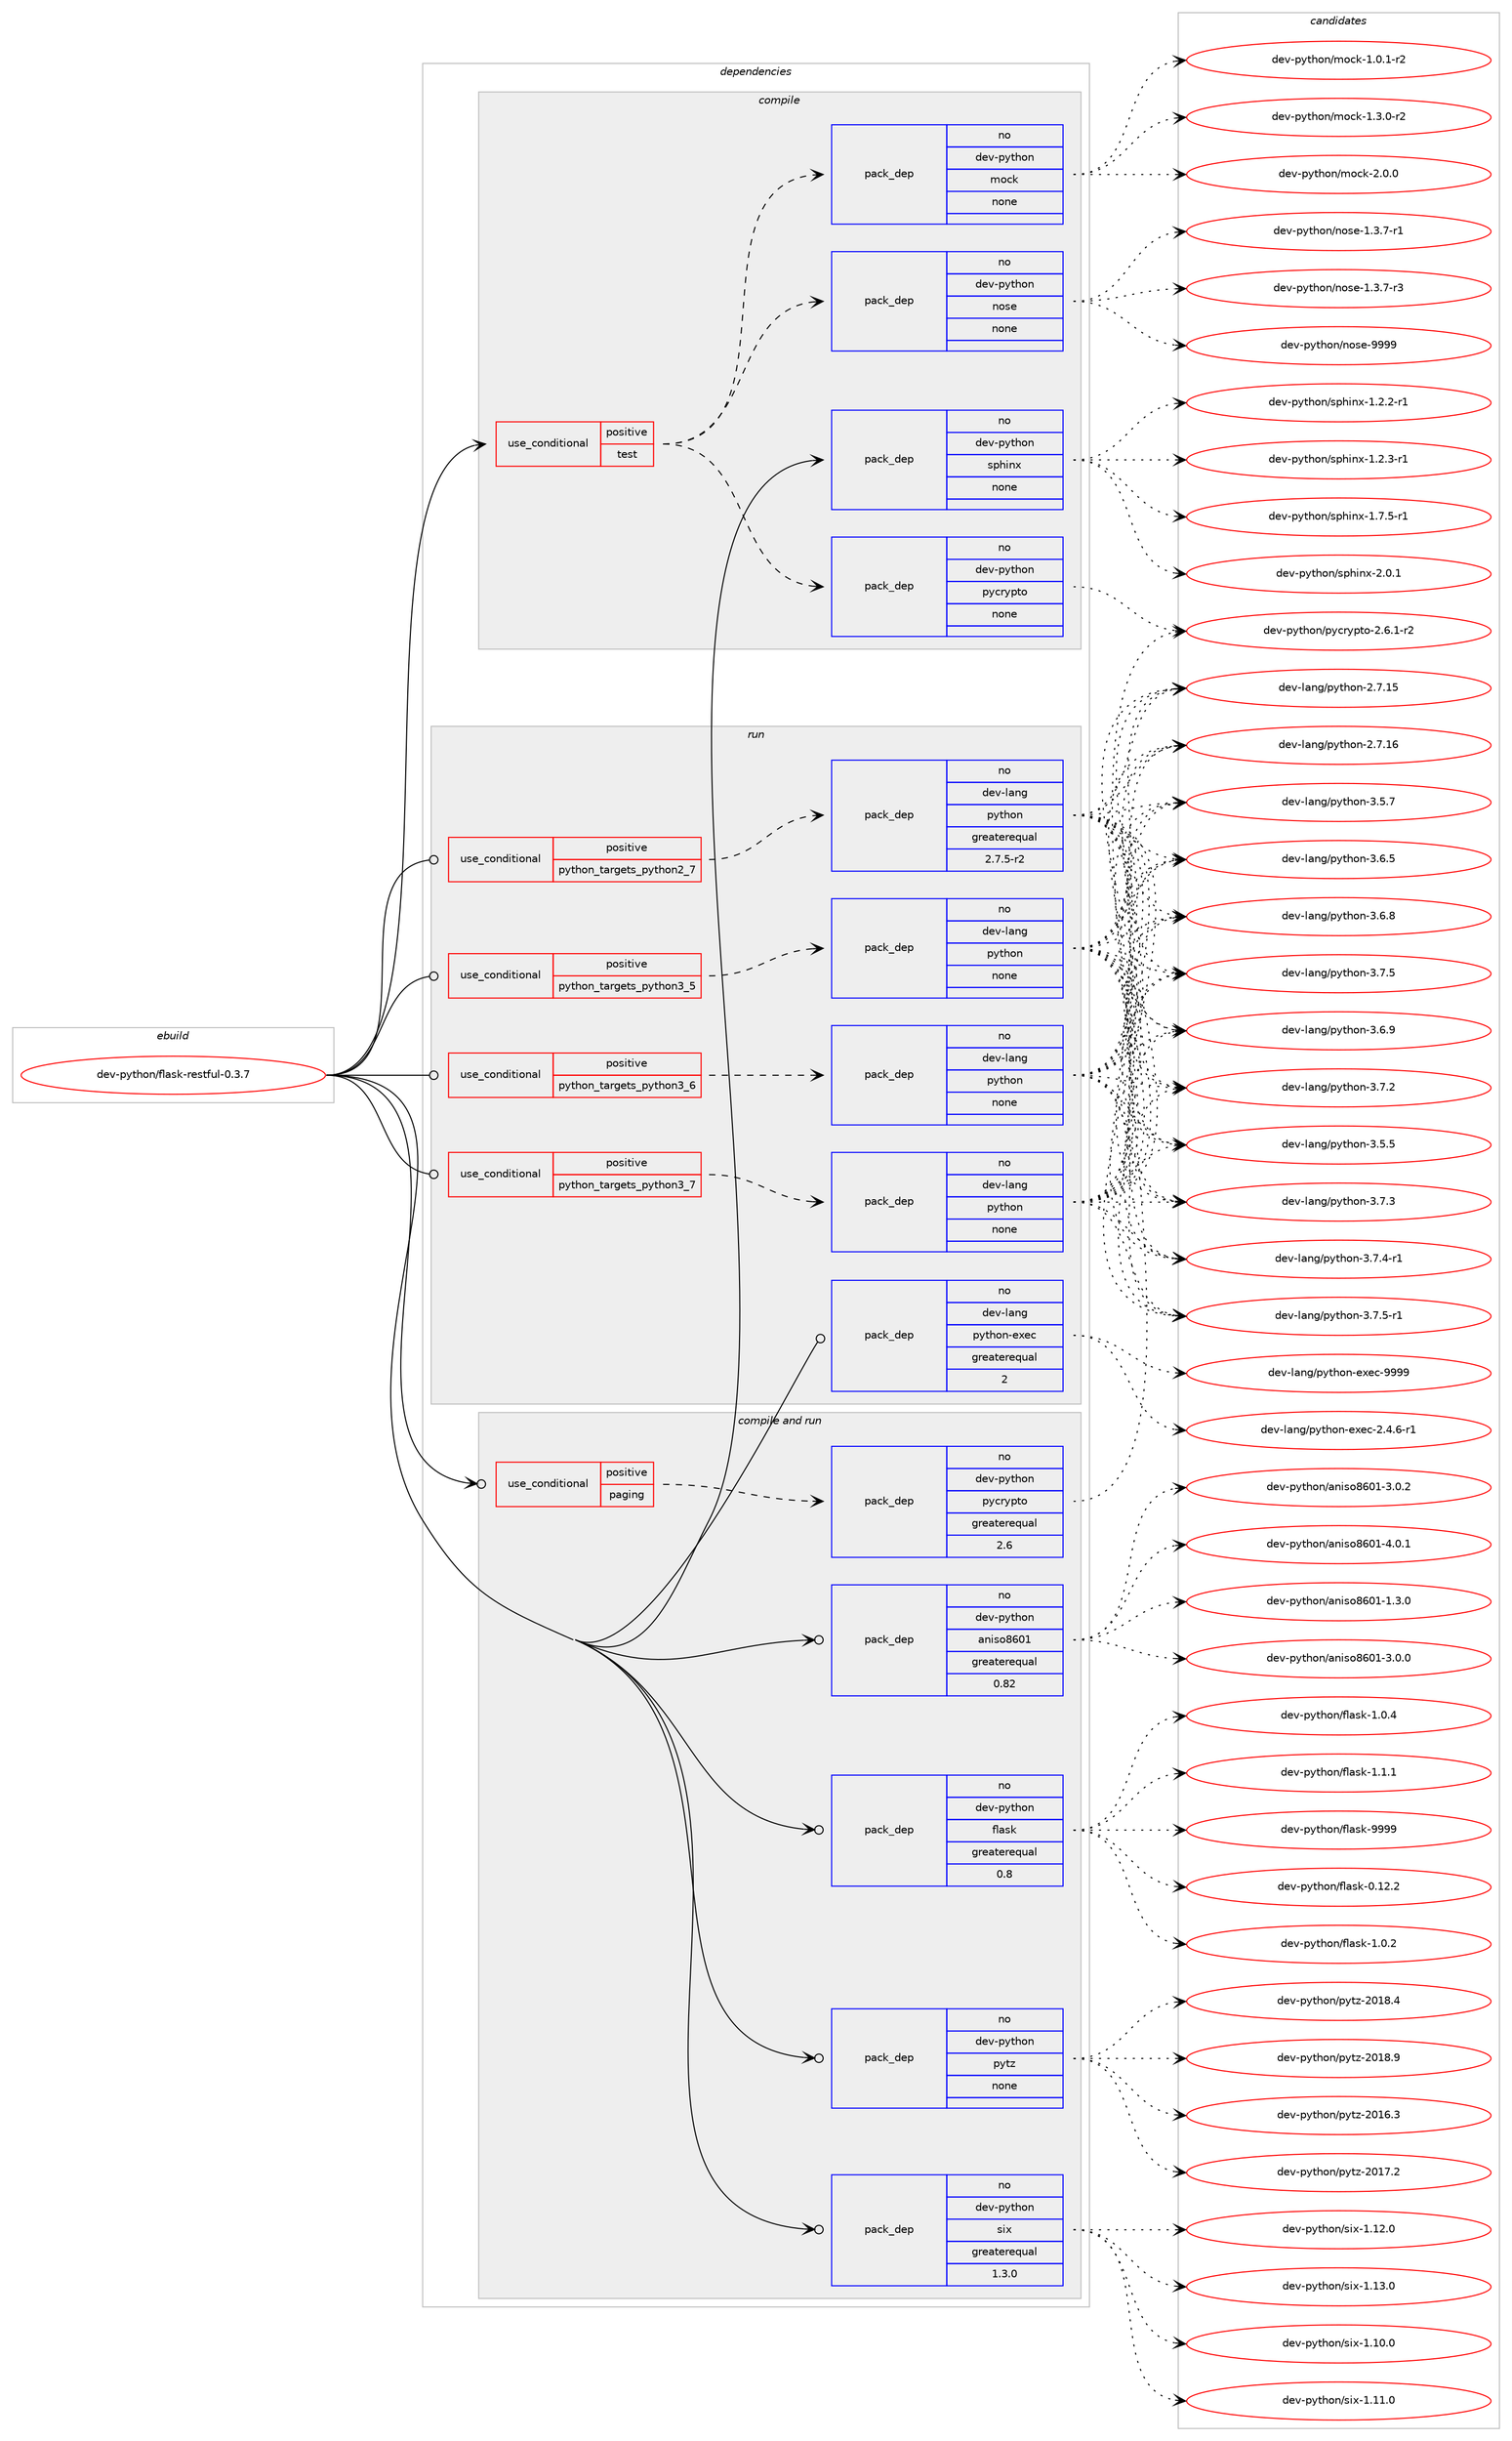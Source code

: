 digraph prolog {

# *************
# Graph options
# *************

newrank=true;
concentrate=true;
compound=true;
graph [rankdir=LR,fontname=Helvetica,fontsize=10,ranksep=1.5];#, ranksep=2.5, nodesep=0.2];
edge  [arrowhead=vee];
node  [fontname=Helvetica,fontsize=10];

# **********
# The ebuild
# **********

subgraph cluster_leftcol {
color=gray;
rank=same;
label=<<i>ebuild</i>>;
id [label="dev-python/flask-restful-0.3.7", color=red, width=4, href="../dev-python/flask-restful-0.3.7.svg"];
}

# ****************
# The dependencies
# ****************

subgraph cluster_midcol {
color=gray;
label=<<i>dependencies</i>>;
subgraph cluster_compile {
fillcolor="#eeeeee";
style=filled;
label=<<i>compile</i>>;
subgraph cond139594 {
dependency605339 [label=<<TABLE BORDER="0" CELLBORDER="1" CELLSPACING="0" CELLPADDING="4"><TR><TD ROWSPAN="3" CELLPADDING="10">use_conditional</TD></TR><TR><TD>positive</TD></TR><TR><TD>test</TD></TR></TABLE>>, shape=none, color=red];
subgraph pack453948 {
dependency605340 [label=<<TABLE BORDER="0" CELLBORDER="1" CELLSPACING="0" CELLPADDING="4" WIDTH="220"><TR><TD ROWSPAN="6" CELLPADDING="30">pack_dep</TD></TR><TR><TD WIDTH="110">no</TD></TR><TR><TD>dev-python</TD></TR><TR><TD>mock</TD></TR><TR><TD>none</TD></TR><TR><TD></TD></TR></TABLE>>, shape=none, color=blue];
}
dependency605339:e -> dependency605340:w [weight=20,style="dashed",arrowhead="vee"];
subgraph pack453949 {
dependency605341 [label=<<TABLE BORDER="0" CELLBORDER="1" CELLSPACING="0" CELLPADDING="4" WIDTH="220"><TR><TD ROWSPAN="6" CELLPADDING="30">pack_dep</TD></TR><TR><TD WIDTH="110">no</TD></TR><TR><TD>dev-python</TD></TR><TR><TD>nose</TD></TR><TR><TD>none</TD></TR><TR><TD></TD></TR></TABLE>>, shape=none, color=blue];
}
dependency605339:e -> dependency605341:w [weight=20,style="dashed",arrowhead="vee"];
subgraph pack453950 {
dependency605342 [label=<<TABLE BORDER="0" CELLBORDER="1" CELLSPACING="0" CELLPADDING="4" WIDTH="220"><TR><TD ROWSPAN="6" CELLPADDING="30">pack_dep</TD></TR><TR><TD WIDTH="110">no</TD></TR><TR><TD>dev-python</TD></TR><TR><TD>pycrypto</TD></TR><TR><TD>none</TD></TR><TR><TD></TD></TR></TABLE>>, shape=none, color=blue];
}
dependency605339:e -> dependency605342:w [weight=20,style="dashed",arrowhead="vee"];
}
id:e -> dependency605339:w [weight=20,style="solid",arrowhead="vee"];
subgraph pack453951 {
dependency605343 [label=<<TABLE BORDER="0" CELLBORDER="1" CELLSPACING="0" CELLPADDING="4" WIDTH="220"><TR><TD ROWSPAN="6" CELLPADDING="30">pack_dep</TD></TR><TR><TD WIDTH="110">no</TD></TR><TR><TD>dev-python</TD></TR><TR><TD>sphinx</TD></TR><TR><TD>none</TD></TR><TR><TD></TD></TR></TABLE>>, shape=none, color=blue];
}
id:e -> dependency605343:w [weight=20,style="solid",arrowhead="vee"];
}
subgraph cluster_compileandrun {
fillcolor="#eeeeee";
style=filled;
label=<<i>compile and run</i>>;
subgraph cond139595 {
dependency605344 [label=<<TABLE BORDER="0" CELLBORDER="1" CELLSPACING="0" CELLPADDING="4"><TR><TD ROWSPAN="3" CELLPADDING="10">use_conditional</TD></TR><TR><TD>positive</TD></TR><TR><TD>paging</TD></TR></TABLE>>, shape=none, color=red];
subgraph pack453952 {
dependency605345 [label=<<TABLE BORDER="0" CELLBORDER="1" CELLSPACING="0" CELLPADDING="4" WIDTH="220"><TR><TD ROWSPAN="6" CELLPADDING="30">pack_dep</TD></TR><TR><TD WIDTH="110">no</TD></TR><TR><TD>dev-python</TD></TR><TR><TD>pycrypto</TD></TR><TR><TD>greaterequal</TD></TR><TR><TD>2.6</TD></TR></TABLE>>, shape=none, color=blue];
}
dependency605344:e -> dependency605345:w [weight=20,style="dashed",arrowhead="vee"];
}
id:e -> dependency605344:w [weight=20,style="solid",arrowhead="odotvee"];
subgraph pack453953 {
dependency605346 [label=<<TABLE BORDER="0" CELLBORDER="1" CELLSPACING="0" CELLPADDING="4" WIDTH="220"><TR><TD ROWSPAN="6" CELLPADDING="30">pack_dep</TD></TR><TR><TD WIDTH="110">no</TD></TR><TR><TD>dev-python</TD></TR><TR><TD>aniso8601</TD></TR><TR><TD>greaterequal</TD></TR><TR><TD>0.82</TD></TR></TABLE>>, shape=none, color=blue];
}
id:e -> dependency605346:w [weight=20,style="solid",arrowhead="odotvee"];
subgraph pack453954 {
dependency605347 [label=<<TABLE BORDER="0" CELLBORDER="1" CELLSPACING="0" CELLPADDING="4" WIDTH="220"><TR><TD ROWSPAN="6" CELLPADDING="30">pack_dep</TD></TR><TR><TD WIDTH="110">no</TD></TR><TR><TD>dev-python</TD></TR><TR><TD>flask</TD></TR><TR><TD>greaterequal</TD></TR><TR><TD>0.8</TD></TR></TABLE>>, shape=none, color=blue];
}
id:e -> dependency605347:w [weight=20,style="solid",arrowhead="odotvee"];
subgraph pack453955 {
dependency605348 [label=<<TABLE BORDER="0" CELLBORDER="1" CELLSPACING="0" CELLPADDING="4" WIDTH="220"><TR><TD ROWSPAN="6" CELLPADDING="30">pack_dep</TD></TR><TR><TD WIDTH="110">no</TD></TR><TR><TD>dev-python</TD></TR><TR><TD>pytz</TD></TR><TR><TD>none</TD></TR><TR><TD></TD></TR></TABLE>>, shape=none, color=blue];
}
id:e -> dependency605348:w [weight=20,style="solid",arrowhead="odotvee"];
subgraph pack453956 {
dependency605349 [label=<<TABLE BORDER="0" CELLBORDER="1" CELLSPACING="0" CELLPADDING="4" WIDTH="220"><TR><TD ROWSPAN="6" CELLPADDING="30">pack_dep</TD></TR><TR><TD WIDTH="110">no</TD></TR><TR><TD>dev-python</TD></TR><TR><TD>six</TD></TR><TR><TD>greaterequal</TD></TR><TR><TD>1.3.0</TD></TR></TABLE>>, shape=none, color=blue];
}
id:e -> dependency605349:w [weight=20,style="solid",arrowhead="odotvee"];
}
subgraph cluster_run {
fillcolor="#eeeeee";
style=filled;
label=<<i>run</i>>;
subgraph cond139596 {
dependency605350 [label=<<TABLE BORDER="0" CELLBORDER="1" CELLSPACING="0" CELLPADDING="4"><TR><TD ROWSPAN="3" CELLPADDING="10">use_conditional</TD></TR><TR><TD>positive</TD></TR><TR><TD>python_targets_python2_7</TD></TR></TABLE>>, shape=none, color=red];
subgraph pack453957 {
dependency605351 [label=<<TABLE BORDER="0" CELLBORDER="1" CELLSPACING="0" CELLPADDING="4" WIDTH="220"><TR><TD ROWSPAN="6" CELLPADDING="30">pack_dep</TD></TR><TR><TD WIDTH="110">no</TD></TR><TR><TD>dev-lang</TD></TR><TR><TD>python</TD></TR><TR><TD>greaterequal</TD></TR><TR><TD>2.7.5-r2</TD></TR></TABLE>>, shape=none, color=blue];
}
dependency605350:e -> dependency605351:w [weight=20,style="dashed",arrowhead="vee"];
}
id:e -> dependency605350:w [weight=20,style="solid",arrowhead="odot"];
subgraph cond139597 {
dependency605352 [label=<<TABLE BORDER="0" CELLBORDER="1" CELLSPACING="0" CELLPADDING="4"><TR><TD ROWSPAN="3" CELLPADDING="10">use_conditional</TD></TR><TR><TD>positive</TD></TR><TR><TD>python_targets_python3_5</TD></TR></TABLE>>, shape=none, color=red];
subgraph pack453958 {
dependency605353 [label=<<TABLE BORDER="0" CELLBORDER="1" CELLSPACING="0" CELLPADDING="4" WIDTH="220"><TR><TD ROWSPAN="6" CELLPADDING="30">pack_dep</TD></TR><TR><TD WIDTH="110">no</TD></TR><TR><TD>dev-lang</TD></TR><TR><TD>python</TD></TR><TR><TD>none</TD></TR><TR><TD></TD></TR></TABLE>>, shape=none, color=blue];
}
dependency605352:e -> dependency605353:w [weight=20,style="dashed",arrowhead="vee"];
}
id:e -> dependency605352:w [weight=20,style="solid",arrowhead="odot"];
subgraph cond139598 {
dependency605354 [label=<<TABLE BORDER="0" CELLBORDER="1" CELLSPACING="0" CELLPADDING="4"><TR><TD ROWSPAN="3" CELLPADDING="10">use_conditional</TD></TR><TR><TD>positive</TD></TR><TR><TD>python_targets_python3_6</TD></TR></TABLE>>, shape=none, color=red];
subgraph pack453959 {
dependency605355 [label=<<TABLE BORDER="0" CELLBORDER="1" CELLSPACING="0" CELLPADDING="4" WIDTH="220"><TR><TD ROWSPAN="6" CELLPADDING="30">pack_dep</TD></TR><TR><TD WIDTH="110">no</TD></TR><TR><TD>dev-lang</TD></TR><TR><TD>python</TD></TR><TR><TD>none</TD></TR><TR><TD></TD></TR></TABLE>>, shape=none, color=blue];
}
dependency605354:e -> dependency605355:w [weight=20,style="dashed",arrowhead="vee"];
}
id:e -> dependency605354:w [weight=20,style="solid",arrowhead="odot"];
subgraph cond139599 {
dependency605356 [label=<<TABLE BORDER="0" CELLBORDER="1" CELLSPACING="0" CELLPADDING="4"><TR><TD ROWSPAN="3" CELLPADDING="10">use_conditional</TD></TR><TR><TD>positive</TD></TR><TR><TD>python_targets_python3_7</TD></TR></TABLE>>, shape=none, color=red];
subgraph pack453960 {
dependency605357 [label=<<TABLE BORDER="0" CELLBORDER="1" CELLSPACING="0" CELLPADDING="4" WIDTH="220"><TR><TD ROWSPAN="6" CELLPADDING="30">pack_dep</TD></TR><TR><TD WIDTH="110">no</TD></TR><TR><TD>dev-lang</TD></TR><TR><TD>python</TD></TR><TR><TD>none</TD></TR><TR><TD></TD></TR></TABLE>>, shape=none, color=blue];
}
dependency605356:e -> dependency605357:w [weight=20,style="dashed",arrowhead="vee"];
}
id:e -> dependency605356:w [weight=20,style="solid",arrowhead="odot"];
subgraph pack453961 {
dependency605358 [label=<<TABLE BORDER="0" CELLBORDER="1" CELLSPACING="0" CELLPADDING="4" WIDTH="220"><TR><TD ROWSPAN="6" CELLPADDING="30">pack_dep</TD></TR><TR><TD WIDTH="110">no</TD></TR><TR><TD>dev-lang</TD></TR><TR><TD>python-exec</TD></TR><TR><TD>greaterequal</TD></TR><TR><TD>2</TD></TR></TABLE>>, shape=none, color=blue];
}
id:e -> dependency605358:w [weight=20,style="solid",arrowhead="odot"];
}
}

# **************
# The candidates
# **************

subgraph cluster_choices {
rank=same;
color=gray;
label=<<i>candidates</i>>;

subgraph choice453948 {
color=black;
nodesep=1;
choice1001011184511212111610411111047109111991074549464846494511450 [label="dev-python/mock-1.0.1-r2", color=red, width=4,href="../dev-python/mock-1.0.1-r2.svg"];
choice1001011184511212111610411111047109111991074549465146484511450 [label="dev-python/mock-1.3.0-r2", color=red, width=4,href="../dev-python/mock-1.3.0-r2.svg"];
choice100101118451121211161041111104710911199107455046484648 [label="dev-python/mock-2.0.0", color=red, width=4,href="../dev-python/mock-2.0.0.svg"];
dependency605340:e -> choice1001011184511212111610411111047109111991074549464846494511450:w [style=dotted,weight="100"];
dependency605340:e -> choice1001011184511212111610411111047109111991074549465146484511450:w [style=dotted,weight="100"];
dependency605340:e -> choice100101118451121211161041111104710911199107455046484648:w [style=dotted,weight="100"];
}
subgraph choice453949 {
color=black;
nodesep=1;
choice10010111845112121116104111110471101111151014549465146554511449 [label="dev-python/nose-1.3.7-r1", color=red, width=4,href="../dev-python/nose-1.3.7-r1.svg"];
choice10010111845112121116104111110471101111151014549465146554511451 [label="dev-python/nose-1.3.7-r3", color=red, width=4,href="../dev-python/nose-1.3.7-r3.svg"];
choice10010111845112121116104111110471101111151014557575757 [label="dev-python/nose-9999", color=red, width=4,href="../dev-python/nose-9999.svg"];
dependency605341:e -> choice10010111845112121116104111110471101111151014549465146554511449:w [style=dotted,weight="100"];
dependency605341:e -> choice10010111845112121116104111110471101111151014549465146554511451:w [style=dotted,weight="100"];
dependency605341:e -> choice10010111845112121116104111110471101111151014557575757:w [style=dotted,weight="100"];
}
subgraph choice453950 {
color=black;
nodesep=1;
choice1001011184511212111610411111047112121991141211121161114550465446494511450 [label="dev-python/pycrypto-2.6.1-r2", color=red, width=4,href="../dev-python/pycrypto-2.6.1-r2.svg"];
dependency605342:e -> choice1001011184511212111610411111047112121991141211121161114550465446494511450:w [style=dotted,weight="100"];
}
subgraph choice453951 {
color=black;
nodesep=1;
choice10010111845112121116104111110471151121041051101204549465046504511449 [label="dev-python/sphinx-1.2.2-r1", color=red, width=4,href="../dev-python/sphinx-1.2.2-r1.svg"];
choice10010111845112121116104111110471151121041051101204549465046514511449 [label="dev-python/sphinx-1.2.3-r1", color=red, width=4,href="../dev-python/sphinx-1.2.3-r1.svg"];
choice10010111845112121116104111110471151121041051101204549465546534511449 [label="dev-python/sphinx-1.7.5-r1", color=red, width=4,href="../dev-python/sphinx-1.7.5-r1.svg"];
choice1001011184511212111610411111047115112104105110120455046484649 [label="dev-python/sphinx-2.0.1", color=red, width=4,href="../dev-python/sphinx-2.0.1.svg"];
dependency605343:e -> choice10010111845112121116104111110471151121041051101204549465046504511449:w [style=dotted,weight="100"];
dependency605343:e -> choice10010111845112121116104111110471151121041051101204549465046514511449:w [style=dotted,weight="100"];
dependency605343:e -> choice10010111845112121116104111110471151121041051101204549465546534511449:w [style=dotted,weight="100"];
dependency605343:e -> choice1001011184511212111610411111047115112104105110120455046484649:w [style=dotted,weight="100"];
}
subgraph choice453952 {
color=black;
nodesep=1;
choice1001011184511212111610411111047112121991141211121161114550465446494511450 [label="dev-python/pycrypto-2.6.1-r2", color=red, width=4,href="../dev-python/pycrypto-2.6.1-r2.svg"];
dependency605345:e -> choice1001011184511212111610411111047112121991141211121161114550465446494511450:w [style=dotted,weight="100"];
}
subgraph choice453953 {
color=black;
nodesep=1;
choice10010111845112121116104111110479711010511511156544849454946514648 [label="dev-python/aniso8601-1.3.0", color=red, width=4,href="../dev-python/aniso8601-1.3.0.svg"];
choice10010111845112121116104111110479711010511511156544849455146484648 [label="dev-python/aniso8601-3.0.0", color=red, width=4,href="../dev-python/aniso8601-3.0.0.svg"];
choice10010111845112121116104111110479711010511511156544849455146484650 [label="dev-python/aniso8601-3.0.2", color=red, width=4,href="../dev-python/aniso8601-3.0.2.svg"];
choice10010111845112121116104111110479711010511511156544849455246484649 [label="dev-python/aniso8601-4.0.1", color=red, width=4,href="../dev-python/aniso8601-4.0.1.svg"];
dependency605346:e -> choice10010111845112121116104111110479711010511511156544849454946514648:w [style=dotted,weight="100"];
dependency605346:e -> choice10010111845112121116104111110479711010511511156544849455146484648:w [style=dotted,weight="100"];
dependency605346:e -> choice10010111845112121116104111110479711010511511156544849455146484650:w [style=dotted,weight="100"];
dependency605346:e -> choice10010111845112121116104111110479711010511511156544849455246484649:w [style=dotted,weight="100"];
}
subgraph choice453954 {
color=black;
nodesep=1;
choice10010111845112121116104111110471021089711510745484649504650 [label="dev-python/flask-0.12.2", color=red, width=4,href="../dev-python/flask-0.12.2.svg"];
choice100101118451121211161041111104710210897115107454946484650 [label="dev-python/flask-1.0.2", color=red, width=4,href="../dev-python/flask-1.0.2.svg"];
choice100101118451121211161041111104710210897115107454946484652 [label="dev-python/flask-1.0.4", color=red, width=4,href="../dev-python/flask-1.0.4.svg"];
choice100101118451121211161041111104710210897115107454946494649 [label="dev-python/flask-1.1.1", color=red, width=4,href="../dev-python/flask-1.1.1.svg"];
choice1001011184511212111610411111047102108971151074557575757 [label="dev-python/flask-9999", color=red, width=4,href="../dev-python/flask-9999.svg"];
dependency605347:e -> choice10010111845112121116104111110471021089711510745484649504650:w [style=dotted,weight="100"];
dependency605347:e -> choice100101118451121211161041111104710210897115107454946484650:w [style=dotted,weight="100"];
dependency605347:e -> choice100101118451121211161041111104710210897115107454946484652:w [style=dotted,weight="100"];
dependency605347:e -> choice100101118451121211161041111104710210897115107454946494649:w [style=dotted,weight="100"];
dependency605347:e -> choice1001011184511212111610411111047102108971151074557575757:w [style=dotted,weight="100"];
}
subgraph choice453955 {
color=black;
nodesep=1;
choice100101118451121211161041111104711212111612245504849544651 [label="dev-python/pytz-2016.3", color=red, width=4,href="../dev-python/pytz-2016.3.svg"];
choice100101118451121211161041111104711212111612245504849554650 [label="dev-python/pytz-2017.2", color=red, width=4,href="../dev-python/pytz-2017.2.svg"];
choice100101118451121211161041111104711212111612245504849564652 [label="dev-python/pytz-2018.4", color=red, width=4,href="../dev-python/pytz-2018.4.svg"];
choice100101118451121211161041111104711212111612245504849564657 [label="dev-python/pytz-2018.9", color=red, width=4,href="../dev-python/pytz-2018.9.svg"];
dependency605348:e -> choice100101118451121211161041111104711212111612245504849544651:w [style=dotted,weight="100"];
dependency605348:e -> choice100101118451121211161041111104711212111612245504849554650:w [style=dotted,weight="100"];
dependency605348:e -> choice100101118451121211161041111104711212111612245504849564652:w [style=dotted,weight="100"];
dependency605348:e -> choice100101118451121211161041111104711212111612245504849564657:w [style=dotted,weight="100"];
}
subgraph choice453956 {
color=black;
nodesep=1;
choice100101118451121211161041111104711510512045494649484648 [label="dev-python/six-1.10.0", color=red, width=4,href="../dev-python/six-1.10.0.svg"];
choice100101118451121211161041111104711510512045494649494648 [label="dev-python/six-1.11.0", color=red, width=4,href="../dev-python/six-1.11.0.svg"];
choice100101118451121211161041111104711510512045494649504648 [label="dev-python/six-1.12.0", color=red, width=4,href="../dev-python/six-1.12.0.svg"];
choice100101118451121211161041111104711510512045494649514648 [label="dev-python/six-1.13.0", color=red, width=4,href="../dev-python/six-1.13.0.svg"];
dependency605349:e -> choice100101118451121211161041111104711510512045494649484648:w [style=dotted,weight="100"];
dependency605349:e -> choice100101118451121211161041111104711510512045494649494648:w [style=dotted,weight="100"];
dependency605349:e -> choice100101118451121211161041111104711510512045494649504648:w [style=dotted,weight="100"];
dependency605349:e -> choice100101118451121211161041111104711510512045494649514648:w [style=dotted,weight="100"];
}
subgraph choice453957 {
color=black;
nodesep=1;
choice10010111845108971101034711212111610411111045504655464953 [label="dev-lang/python-2.7.15", color=red, width=4,href="../dev-lang/python-2.7.15.svg"];
choice10010111845108971101034711212111610411111045504655464954 [label="dev-lang/python-2.7.16", color=red, width=4,href="../dev-lang/python-2.7.16.svg"];
choice100101118451089711010347112121116104111110455146534653 [label="dev-lang/python-3.5.5", color=red, width=4,href="../dev-lang/python-3.5.5.svg"];
choice100101118451089711010347112121116104111110455146534655 [label="dev-lang/python-3.5.7", color=red, width=4,href="../dev-lang/python-3.5.7.svg"];
choice100101118451089711010347112121116104111110455146544653 [label="dev-lang/python-3.6.5", color=red, width=4,href="../dev-lang/python-3.6.5.svg"];
choice100101118451089711010347112121116104111110455146544656 [label="dev-lang/python-3.6.8", color=red, width=4,href="../dev-lang/python-3.6.8.svg"];
choice100101118451089711010347112121116104111110455146544657 [label="dev-lang/python-3.6.9", color=red, width=4,href="../dev-lang/python-3.6.9.svg"];
choice100101118451089711010347112121116104111110455146554650 [label="dev-lang/python-3.7.2", color=red, width=4,href="../dev-lang/python-3.7.2.svg"];
choice100101118451089711010347112121116104111110455146554651 [label="dev-lang/python-3.7.3", color=red, width=4,href="../dev-lang/python-3.7.3.svg"];
choice1001011184510897110103471121211161041111104551465546524511449 [label="dev-lang/python-3.7.4-r1", color=red, width=4,href="../dev-lang/python-3.7.4-r1.svg"];
choice100101118451089711010347112121116104111110455146554653 [label="dev-lang/python-3.7.5", color=red, width=4,href="../dev-lang/python-3.7.5.svg"];
choice1001011184510897110103471121211161041111104551465546534511449 [label="dev-lang/python-3.7.5-r1", color=red, width=4,href="../dev-lang/python-3.7.5-r1.svg"];
dependency605351:e -> choice10010111845108971101034711212111610411111045504655464953:w [style=dotted,weight="100"];
dependency605351:e -> choice10010111845108971101034711212111610411111045504655464954:w [style=dotted,weight="100"];
dependency605351:e -> choice100101118451089711010347112121116104111110455146534653:w [style=dotted,weight="100"];
dependency605351:e -> choice100101118451089711010347112121116104111110455146534655:w [style=dotted,weight="100"];
dependency605351:e -> choice100101118451089711010347112121116104111110455146544653:w [style=dotted,weight="100"];
dependency605351:e -> choice100101118451089711010347112121116104111110455146544656:w [style=dotted,weight="100"];
dependency605351:e -> choice100101118451089711010347112121116104111110455146544657:w [style=dotted,weight="100"];
dependency605351:e -> choice100101118451089711010347112121116104111110455146554650:w [style=dotted,weight="100"];
dependency605351:e -> choice100101118451089711010347112121116104111110455146554651:w [style=dotted,weight="100"];
dependency605351:e -> choice1001011184510897110103471121211161041111104551465546524511449:w [style=dotted,weight="100"];
dependency605351:e -> choice100101118451089711010347112121116104111110455146554653:w [style=dotted,weight="100"];
dependency605351:e -> choice1001011184510897110103471121211161041111104551465546534511449:w [style=dotted,weight="100"];
}
subgraph choice453958 {
color=black;
nodesep=1;
choice10010111845108971101034711212111610411111045504655464953 [label="dev-lang/python-2.7.15", color=red, width=4,href="../dev-lang/python-2.7.15.svg"];
choice10010111845108971101034711212111610411111045504655464954 [label="dev-lang/python-2.7.16", color=red, width=4,href="../dev-lang/python-2.7.16.svg"];
choice100101118451089711010347112121116104111110455146534653 [label="dev-lang/python-3.5.5", color=red, width=4,href="../dev-lang/python-3.5.5.svg"];
choice100101118451089711010347112121116104111110455146534655 [label="dev-lang/python-3.5.7", color=red, width=4,href="../dev-lang/python-3.5.7.svg"];
choice100101118451089711010347112121116104111110455146544653 [label="dev-lang/python-3.6.5", color=red, width=4,href="../dev-lang/python-3.6.5.svg"];
choice100101118451089711010347112121116104111110455146544656 [label="dev-lang/python-3.6.8", color=red, width=4,href="../dev-lang/python-3.6.8.svg"];
choice100101118451089711010347112121116104111110455146544657 [label="dev-lang/python-3.6.9", color=red, width=4,href="../dev-lang/python-3.6.9.svg"];
choice100101118451089711010347112121116104111110455146554650 [label="dev-lang/python-3.7.2", color=red, width=4,href="../dev-lang/python-3.7.2.svg"];
choice100101118451089711010347112121116104111110455146554651 [label="dev-lang/python-3.7.3", color=red, width=4,href="../dev-lang/python-3.7.3.svg"];
choice1001011184510897110103471121211161041111104551465546524511449 [label="dev-lang/python-3.7.4-r1", color=red, width=4,href="../dev-lang/python-3.7.4-r1.svg"];
choice100101118451089711010347112121116104111110455146554653 [label="dev-lang/python-3.7.5", color=red, width=4,href="../dev-lang/python-3.7.5.svg"];
choice1001011184510897110103471121211161041111104551465546534511449 [label="dev-lang/python-3.7.5-r1", color=red, width=4,href="../dev-lang/python-3.7.5-r1.svg"];
dependency605353:e -> choice10010111845108971101034711212111610411111045504655464953:w [style=dotted,weight="100"];
dependency605353:e -> choice10010111845108971101034711212111610411111045504655464954:w [style=dotted,weight="100"];
dependency605353:e -> choice100101118451089711010347112121116104111110455146534653:w [style=dotted,weight="100"];
dependency605353:e -> choice100101118451089711010347112121116104111110455146534655:w [style=dotted,weight="100"];
dependency605353:e -> choice100101118451089711010347112121116104111110455146544653:w [style=dotted,weight="100"];
dependency605353:e -> choice100101118451089711010347112121116104111110455146544656:w [style=dotted,weight="100"];
dependency605353:e -> choice100101118451089711010347112121116104111110455146544657:w [style=dotted,weight="100"];
dependency605353:e -> choice100101118451089711010347112121116104111110455146554650:w [style=dotted,weight="100"];
dependency605353:e -> choice100101118451089711010347112121116104111110455146554651:w [style=dotted,weight="100"];
dependency605353:e -> choice1001011184510897110103471121211161041111104551465546524511449:w [style=dotted,weight="100"];
dependency605353:e -> choice100101118451089711010347112121116104111110455146554653:w [style=dotted,weight="100"];
dependency605353:e -> choice1001011184510897110103471121211161041111104551465546534511449:w [style=dotted,weight="100"];
}
subgraph choice453959 {
color=black;
nodesep=1;
choice10010111845108971101034711212111610411111045504655464953 [label="dev-lang/python-2.7.15", color=red, width=4,href="../dev-lang/python-2.7.15.svg"];
choice10010111845108971101034711212111610411111045504655464954 [label="dev-lang/python-2.7.16", color=red, width=4,href="../dev-lang/python-2.7.16.svg"];
choice100101118451089711010347112121116104111110455146534653 [label="dev-lang/python-3.5.5", color=red, width=4,href="../dev-lang/python-3.5.5.svg"];
choice100101118451089711010347112121116104111110455146534655 [label="dev-lang/python-3.5.7", color=red, width=4,href="../dev-lang/python-3.5.7.svg"];
choice100101118451089711010347112121116104111110455146544653 [label="dev-lang/python-3.6.5", color=red, width=4,href="../dev-lang/python-3.6.5.svg"];
choice100101118451089711010347112121116104111110455146544656 [label="dev-lang/python-3.6.8", color=red, width=4,href="../dev-lang/python-3.6.8.svg"];
choice100101118451089711010347112121116104111110455146544657 [label="dev-lang/python-3.6.9", color=red, width=4,href="../dev-lang/python-3.6.9.svg"];
choice100101118451089711010347112121116104111110455146554650 [label="dev-lang/python-3.7.2", color=red, width=4,href="../dev-lang/python-3.7.2.svg"];
choice100101118451089711010347112121116104111110455146554651 [label="dev-lang/python-3.7.3", color=red, width=4,href="../dev-lang/python-3.7.3.svg"];
choice1001011184510897110103471121211161041111104551465546524511449 [label="dev-lang/python-3.7.4-r1", color=red, width=4,href="../dev-lang/python-3.7.4-r1.svg"];
choice100101118451089711010347112121116104111110455146554653 [label="dev-lang/python-3.7.5", color=red, width=4,href="../dev-lang/python-3.7.5.svg"];
choice1001011184510897110103471121211161041111104551465546534511449 [label="dev-lang/python-3.7.5-r1", color=red, width=4,href="../dev-lang/python-3.7.5-r1.svg"];
dependency605355:e -> choice10010111845108971101034711212111610411111045504655464953:w [style=dotted,weight="100"];
dependency605355:e -> choice10010111845108971101034711212111610411111045504655464954:w [style=dotted,weight="100"];
dependency605355:e -> choice100101118451089711010347112121116104111110455146534653:w [style=dotted,weight="100"];
dependency605355:e -> choice100101118451089711010347112121116104111110455146534655:w [style=dotted,weight="100"];
dependency605355:e -> choice100101118451089711010347112121116104111110455146544653:w [style=dotted,weight="100"];
dependency605355:e -> choice100101118451089711010347112121116104111110455146544656:w [style=dotted,weight="100"];
dependency605355:e -> choice100101118451089711010347112121116104111110455146544657:w [style=dotted,weight="100"];
dependency605355:e -> choice100101118451089711010347112121116104111110455146554650:w [style=dotted,weight="100"];
dependency605355:e -> choice100101118451089711010347112121116104111110455146554651:w [style=dotted,weight="100"];
dependency605355:e -> choice1001011184510897110103471121211161041111104551465546524511449:w [style=dotted,weight="100"];
dependency605355:e -> choice100101118451089711010347112121116104111110455146554653:w [style=dotted,weight="100"];
dependency605355:e -> choice1001011184510897110103471121211161041111104551465546534511449:w [style=dotted,weight="100"];
}
subgraph choice453960 {
color=black;
nodesep=1;
choice10010111845108971101034711212111610411111045504655464953 [label="dev-lang/python-2.7.15", color=red, width=4,href="../dev-lang/python-2.7.15.svg"];
choice10010111845108971101034711212111610411111045504655464954 [label="dev-lang/python-2.7.16", color=red, width=4,href="../dev-lang/python-2.7.16.svg"];
choice100101118451089711010347112121116104111110455146534653 [label="dev-lang/python-3.5.5", color=red, width=4,href="../dev-lang/python-3.5.5.svg"];
choice100101118451089711010347112121116104111110455146534655 [label="dev-lang/python-3.5.7", color=red, width=4,href="../dev-lang/python-3.5.7.svg"];
choice100101118451089711010347112121116104111110455146544653 [label="dev-lang/python-3.6.5", color=red, width=4,href="../dev-lang/python-3.6.5.svg"];
choice100101118451089711010347112121116104111110455146544656 [label="dev-lang/python-3.6.8", color=red, width=4,href="../dev-lang/python-3.6.8.svg"];
choice100101118451089711010347112121116104111110455146544657 [label="dev-lang/python-3.6.9", color=red, width=4,href="../dev-lang/python-3.6.9.svg"];
choice100101118451089711010347112121116104111110455146554650 [label="dev-lang/python-3.7.2", color=red, width=4,href="../dev-lang/python-3.7.2.svg"];
choice100101118451089711010347112121116104111110455146554651 [label="dev-lang/python-3.7.3", color=red, width=4,href="../dev-lang/python-3.7.3.svg"];
choice1001011184510897110103471121211161041111104551465546524511449 [label="dev-lang/python-3.7.4-r1", color=red, width=4,href="../dev-lang/python-3.7.4-r1.svg"];
choice100101118451089711010347112121116104111110455146554653 [label="dev-lang/python-3.7.5", color=red, width=4,href="../dev-lang/python-3.7.5.svg"];
choice1001011184510897110103471121211161041111104551465546534511449 [label="dev-lang/python-3.7.5-r1", color=red, width=4,href="../dev-lang/python-3.7.5-r1.svg"];
dependency605357:e -> choice10010111845108971101034711212111610411111045504655464953:w [style=dotted,weight="100"];
dependency605357:e -> choice10010111845108971101034711212111610411111045504655464954:w [style=dotted,weight="100"];
dependency605357:e -> choice100101118451089711010347112121116104111110455146534653:w [style=dotted,weight="100"];
dependency605357:e -> choice100101118451089711010347112121116104111110455146534655:w [style=dotted,weight="100"];
dependency605357:e -> choice100101118451089711010347112121116104111110455146544653:w [style=dotted,weight="100"];
dependency605357:e -> choice100101118451089711010347112121116104111110455146544656:w [style=dotted,weight="100"];
dependency605357:e -> choice100101118451089711010347112121116104111110455146544657:w [style=dotted,weight="100"];
dependency605357:e -> choice100101118451089711010347112121116104111110455146554650:w [style=dotted,weight="100"];
dependency605357:e -> choice100101118451089711010347112121116104111110455146554651:w [style=dotted,weight="100"];
dependency605357:e -> choice1001011184510897110103471121211161041111104551465546524511449:w [style=dotted,weight="100"];
dependency605357:e -> choice100101118451089711010347112121116104111110455146554653:w [style=dotted,weight="100"];
dependency605357:e -> choice1001011184510897110103471121211161041111104551465546534511449:w [style=dotted,weight="100"];
}
subgraph choice453961 {
color=black;
nodesep=1;
choice10010111845108971101034711212111610411111045101120101994550465246544511449 [label="dev-lang/python-exec-2.4.6-r1", color=red, width=4,href="../dev-lang/python-exec-2.4.6-r1.svg"];
choice10010111845108971101034711212111610411111045101120101994557575757 [label="dev-lang/python-exec-9999", color=red, width=4,href="../dev-lang/python-exec-9999.svg"];
dependency605358:e -> choice10010111845108971101034711212111610411111045101120101994550465246544511449:w [style=dotted,weight="100"];
dependency605358:e -> choice10010111845108971101034711212111610411111045101120101994557575757:w [style=dotted,weight="100"];
}
}

}
